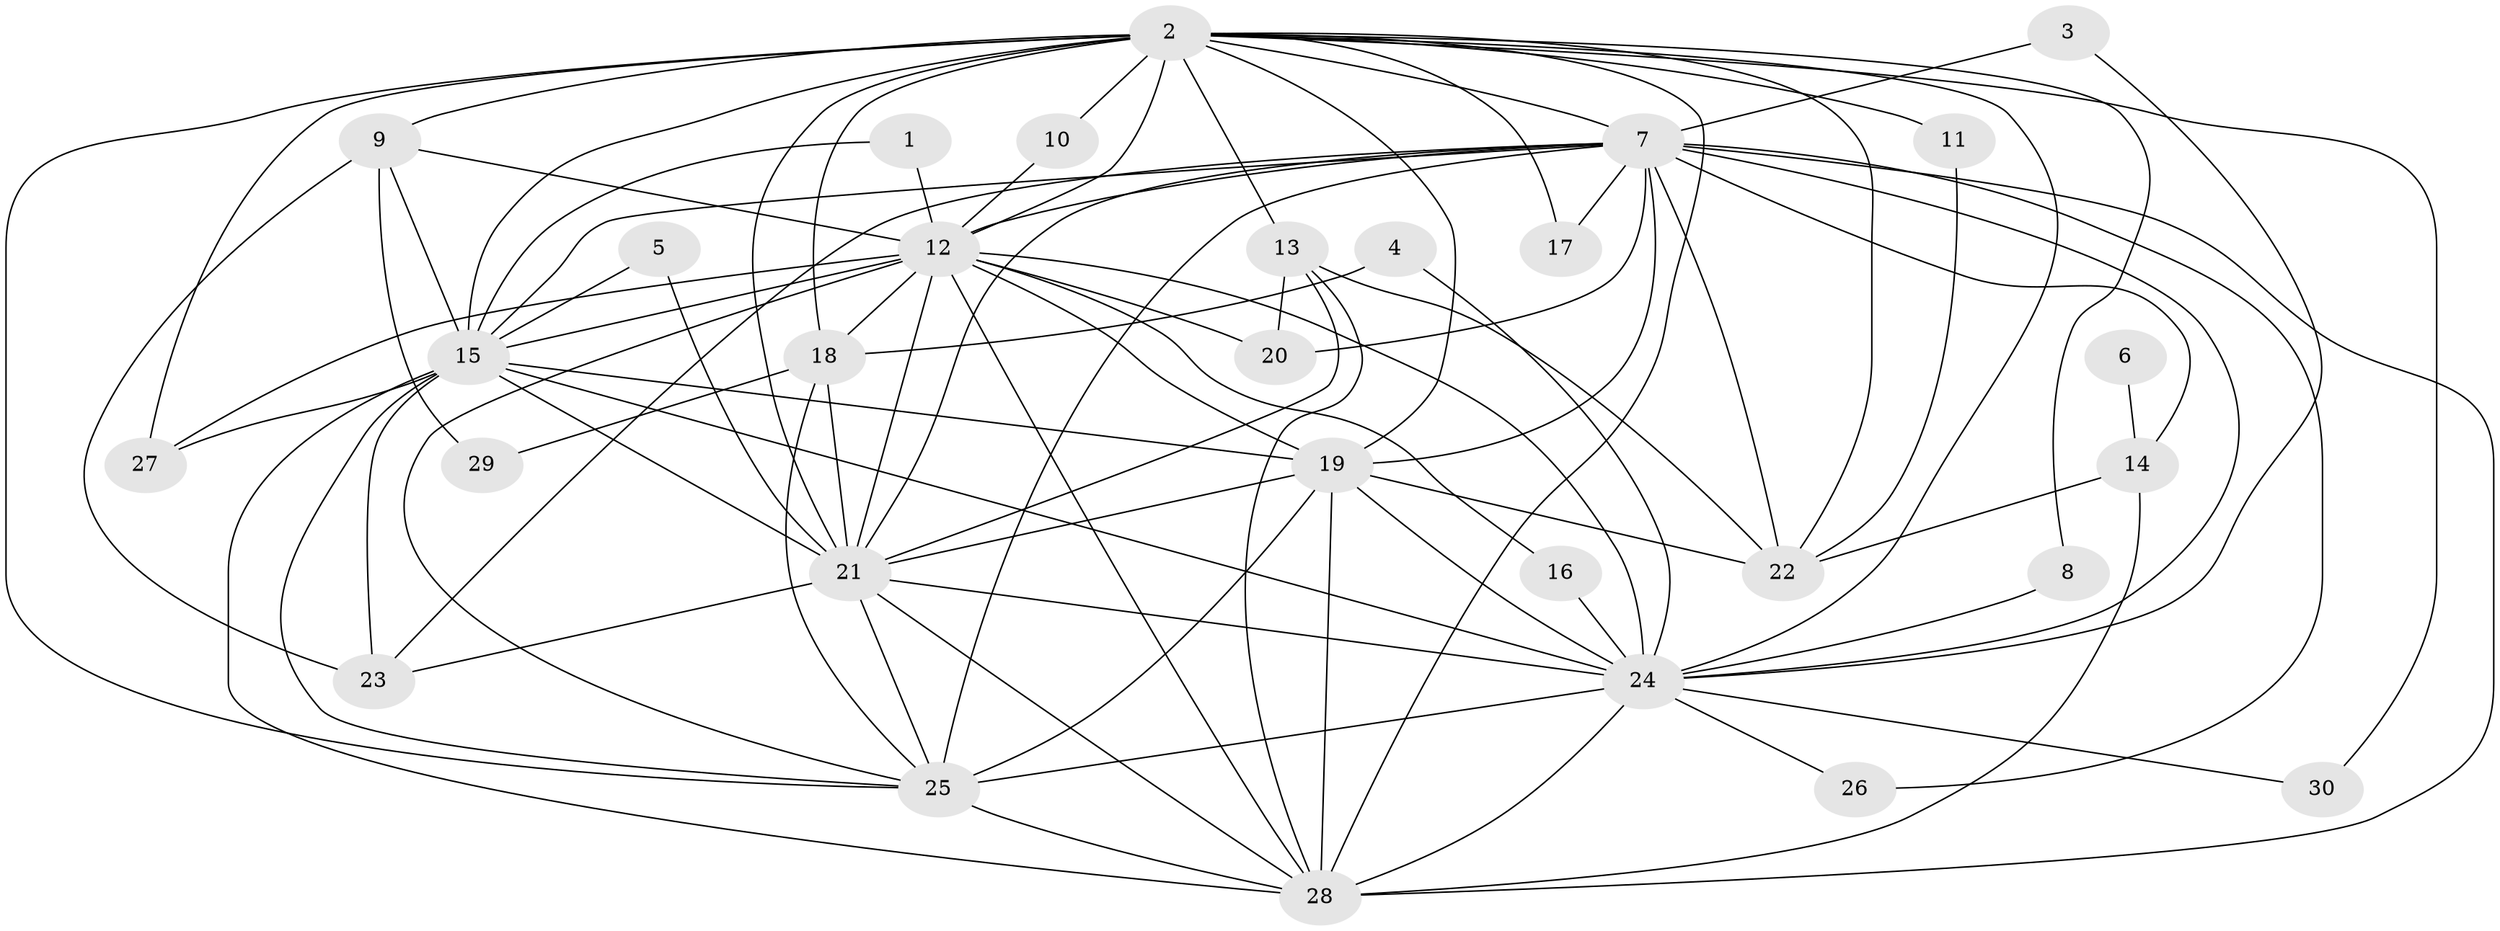 // original degree distribution, {22: 0.016666666666666666, 11: 0.03333333333333333, 21: 0.016666666666666666, 14: 0.016666666666666666, 12: 0.016666666666666666, 15: 0.016666666666666666, 17: 0.03333333333333333, 16: 0.016666666666666666, 2: 0.48333333333333334, 4: 0.1, 6: 0.016666666666666666, 5: 0.03333333333333333, 3: 0.2}
// Generated by graph-tools (version 1.1) at 2025/25/03/09/25 03:25:45]
// undirected, 30 vertices, 88 edges
graph export_dot {
graph [start="1"]
  node [color=gray90,style=filled];
  1;
  2;
  3;
  4;
  5;
  6;
  7;
  8;
  9;
  10;
  11;
  12;
  13;
  14;
  15;
  16;
  17;
  18;
  19;
  20;
  21;
  22;
  23;
  24;
  25;
  26;
  27;
  28;
  29;
  30;
  1 -- 12 [weight=1.0];
  1 -- 15 [weight=1.0];
  2 -- 7 [weight=2.0];
  2 -- 8 [weight=1.0];
  2 -- 9 [weight=1.0];
  2 -- 10 [weight=1.0];
  2 -- 11 [weight=2.0];
  2 -- 12 [weight=3.0];
  2 -- 13 [weight=1.0];
  2 -- 15 [weight=4.0];
  2 -- 17 [weight=1.0];
  2 -- 18 [weight=1.0];
  2 -- 19 [weight=3.0];
  2 -- 21 [weight=3.0];
  2 -- 22 [weight=1.0];
  2 -- 24 [weight=2.0];
  2 -- 25 [weight=2.0];
  2 -- 27 [weight=1.0];
  2 -- 28 [weight=2.0];
  2 -- 30 [weight=1.0];
  3 -- 7 [weight=1.0];
  3 -- 24 [weight=1.0];
  4 -- 18 [weight=1.0];
  4 -- 24 [weight=1.0];
  5 -- 15 [weight=1.0];
  5 -- 21 [weight=1.0];
  6 -- 14 [weight=1.0];
  7 -- 12 [weight=1.0];
  7 -- 14 [weight=1.0];
  7 -- 15 [weight=1.0];
  7 -- 17 [weight=1.0];
  7 -- 19 [weight=1.0];
  7 -- 20 [weight=1.0];
  7 -- 21 [weight=1.0];
  7 -- 22 [weight=2.0];
  7 -- 23 [weight=1.0];
  7 -- 24 [weight=1.0];
  7 -- 25 [weight=1.0];
  7 -- 26 [weight=1.0];
  7 -- 28 [weight=1.0];
  8 -- 24 [weight=1.0];
  9 -- 12 [weight=1.0];
  9 -- 15 [weight=1.0];
  9 -- 23 [weight=1.0];
  9 -- 29 [weight=1.0];
  10 -- 12 [weight=1.0];
  11 -- 22 [weight=1.0];
  12 -- 15 [weight=1.0];
  12 -- 16 [weight=1.0];
  12 -- 18 [weight=2.0];
  12 -- 19 [weight=1.0];
  12 -- 20 [weight=1.0];
  12 -- 21 [weight=1.0];
  12 -- 24 [weight=2.0];
  12 -- 25 [weight=1.0];
  12 -- 27 [weight=1.0];
  12 -- 28 [weight=1.0];
  13 -- 20 [weight=1.0];
  13 -- 21 [weight=1.0];
  13 -- 22 [weight=1.0];
  13 -- 28 [weight=1.0];
  14 -- 22 [weight=1.0];
  14 -- 28 [weight=1.0];
  15 -- 19 [weight=1.0];
  15 -- 21 [weight=2.0];
  15 -- 23 [weight=1.0];
  15 -- 24 [weight=1.0];
  15 -- 25 [weight=1.0];
  15 -- 27 [weight=1.0];
  15 -- 28 [weight=2.0];
  16 -- 24 [weight=1.0];
  18 -- 21 [weight=1.0];
  18 -- 25 [weight=1.0];
  18 -- 29 [weight=1.0];
  19 -- 21 [weight=1.0];
  19 -- 22 [weight=1.0];
  19 -- 24 [weight=1.0];
  19 -- 25 [weight=2.0];
  19 -- 28 [weight=1.0];
  21 -- 23 [weight=1.0];
  21 -- 24 [weight=1.0];
  21 -- 25 [weight=1.0];
  21 -- 28 [weight=1.0];
  24 -- 25 [weight=4.0];
  24 -- 26 [weight=1.0];
  24 -- 28 [weight=1.0];
  24 -- 30 [weight=1.0];
  25 -- 28 [weight=1.0];
}
